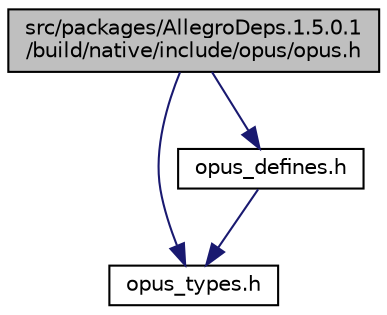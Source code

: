 digraph "src/packages/AllegroDeps.1.5.0.1/build/native/include/opus/opus.h"
{
  edge [fontname="Helvetica",fontsize="10",labelfontname="Helvetica",labelfontsize="10"];
  node [fontname="Helvetica",fontsize="10",shape=record];
  Node0 [label="src/packages/AllegroDeps.1.5.0.1\l/build/native/include/opus/opus.h",height=0.2,width=0.4,color="black", fillcolor="grey75", style="filled", fontcolor="black"];
  Node0 -> Node1 [color="midnightblue",fontsize="10",style="solid"];
  Node1 [label="opus_types.h",height=0.2,width=0.4,color="black", fillcolor="white", style="filled",URL="$opus__types_8h.html",tooltip="Opus reference implementation types. "];
  Node0 -> Node2 [color="midnightblue",fontsize="10",style="solid"];
  Node2 [label="opus_defines.h",height=0.2,width=0.4,color="black", fillcolor="white", style="filled",URL="$opus__defines_8h.html",tooltip="Opus reference implementation constants. "];
  Node2 -> Node1 [color="midnightblue",fontsize="10",style="solid"];
}
